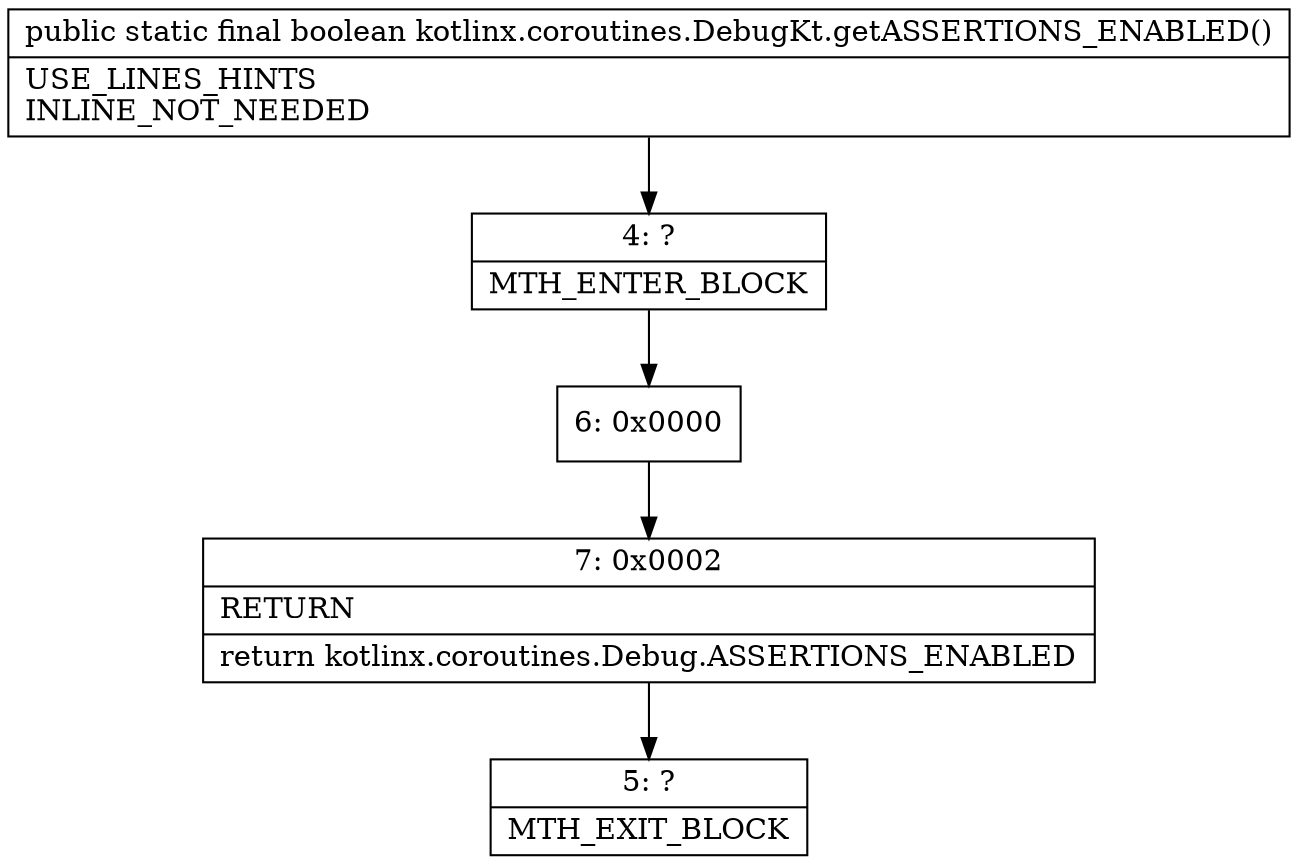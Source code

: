 digraph "CFG forkotlinx.coroutines.DebugKt.getASSERTIONS_ENABLED()Z" {
Node_4 [shape=record,label="{4\:\ ?|MTH_ENTER_BLOCK\l}"];
Node_6 [shape=record,label="{6\:\ 0x0000}"];
Node_7 [shape=record,label="{7\:\ 0x0002|RETURN\l|return kotlinx.coroutines.Debug.ASSERTIONS_ENABLED\l}"];
Node_5 [shape=record,label="{5\:\ ?|MTH_EXIT_BLOCK\l}"];
MethodNode[shape=record,label="{public static final boolean kotlinx.coroutines.DebugKt.getASSERTIONS_ENABLED()  | USE_LINES_HINTS\lINLINE_NOT_NEEDED\l}"];
MethodNode -> Node_4;Node_4 -> Node_6;
Node_6 -> Node_7;
Node_7 -> Node_5;
}

